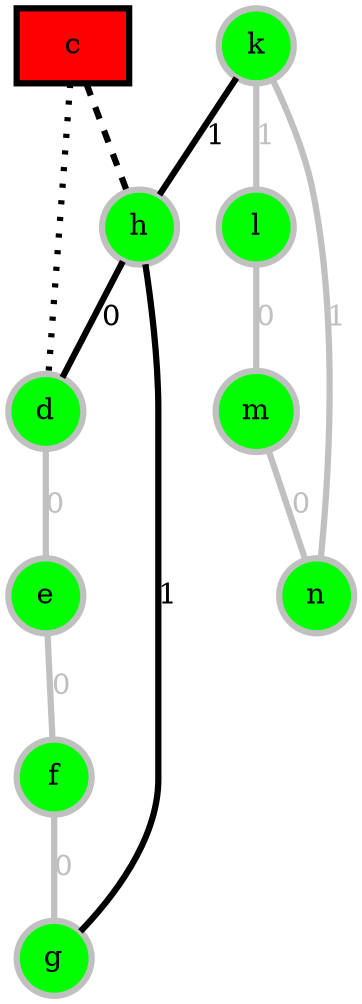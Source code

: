 graph ai {
graph [size="10,8", dpi=100, ratio="compress", label=""];
node [shape=circle, color=grey, style=filled, penwidth=3];
edge [color=grey, penwidth=3, fontcolor=grey];
sep="+11";
esep="+10";
splines=true;
overlap=scalexy;
fixedsize=true;

c [shape=box, color=black, fillcolor=red];
c -- h [style=dashed, color=black];
c -- d [style=dotted, color=black];

k [fillcolor=green];
l:sw [fillcolor=green];
m:nw [fillcolor=green];
n [fillcolor=green];

d [fillcolor=green];
e:ne [fillcolor=green];
f:se [fillcolor=green];
g [fillcolor=green];
h [fillcolor=green];

m -- n [label="0"];
n -- k [label="1"];
k -- l [label="1"];
l -- m [label="0"];

d -- e [label="0"];
e -- f [label="0"];
f -- g [label="0"];
g -- h [label="1", fontcolor=black, color=black];
h -- d [label="0", fontcolor=black, color=black];

k -- h [label="1", fontcolor=black, color=black];
}

